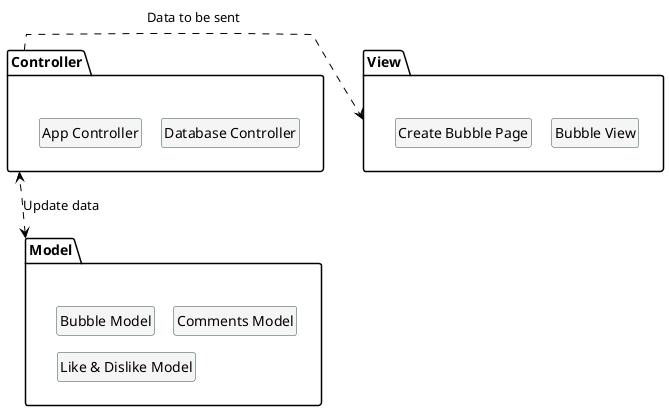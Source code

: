 @startuml logicalArchitecture
skinparam linetype polyline
skinparam ranksep 10
skinparam nodesep 20
skinparam classBackgroundColor WhiteSmoke
skinparam classBorderColor DarkSlateGrey
skinparam ArrowColor Black
hide members
hide circles

package Controller{
    class "Database Controller"
    class "App Controller"
}
package Model{
    class "Bubble Model"    
    class "Comments Model"
    class "Like & Dislike Model"
}
package View{
    class "Bubble View"
    class "Create Bubble Page"
}

Controller -[hidden]->Model
Model <.up.> Controller : Update data
Controller .right.> View : Data to be sent

@enduml